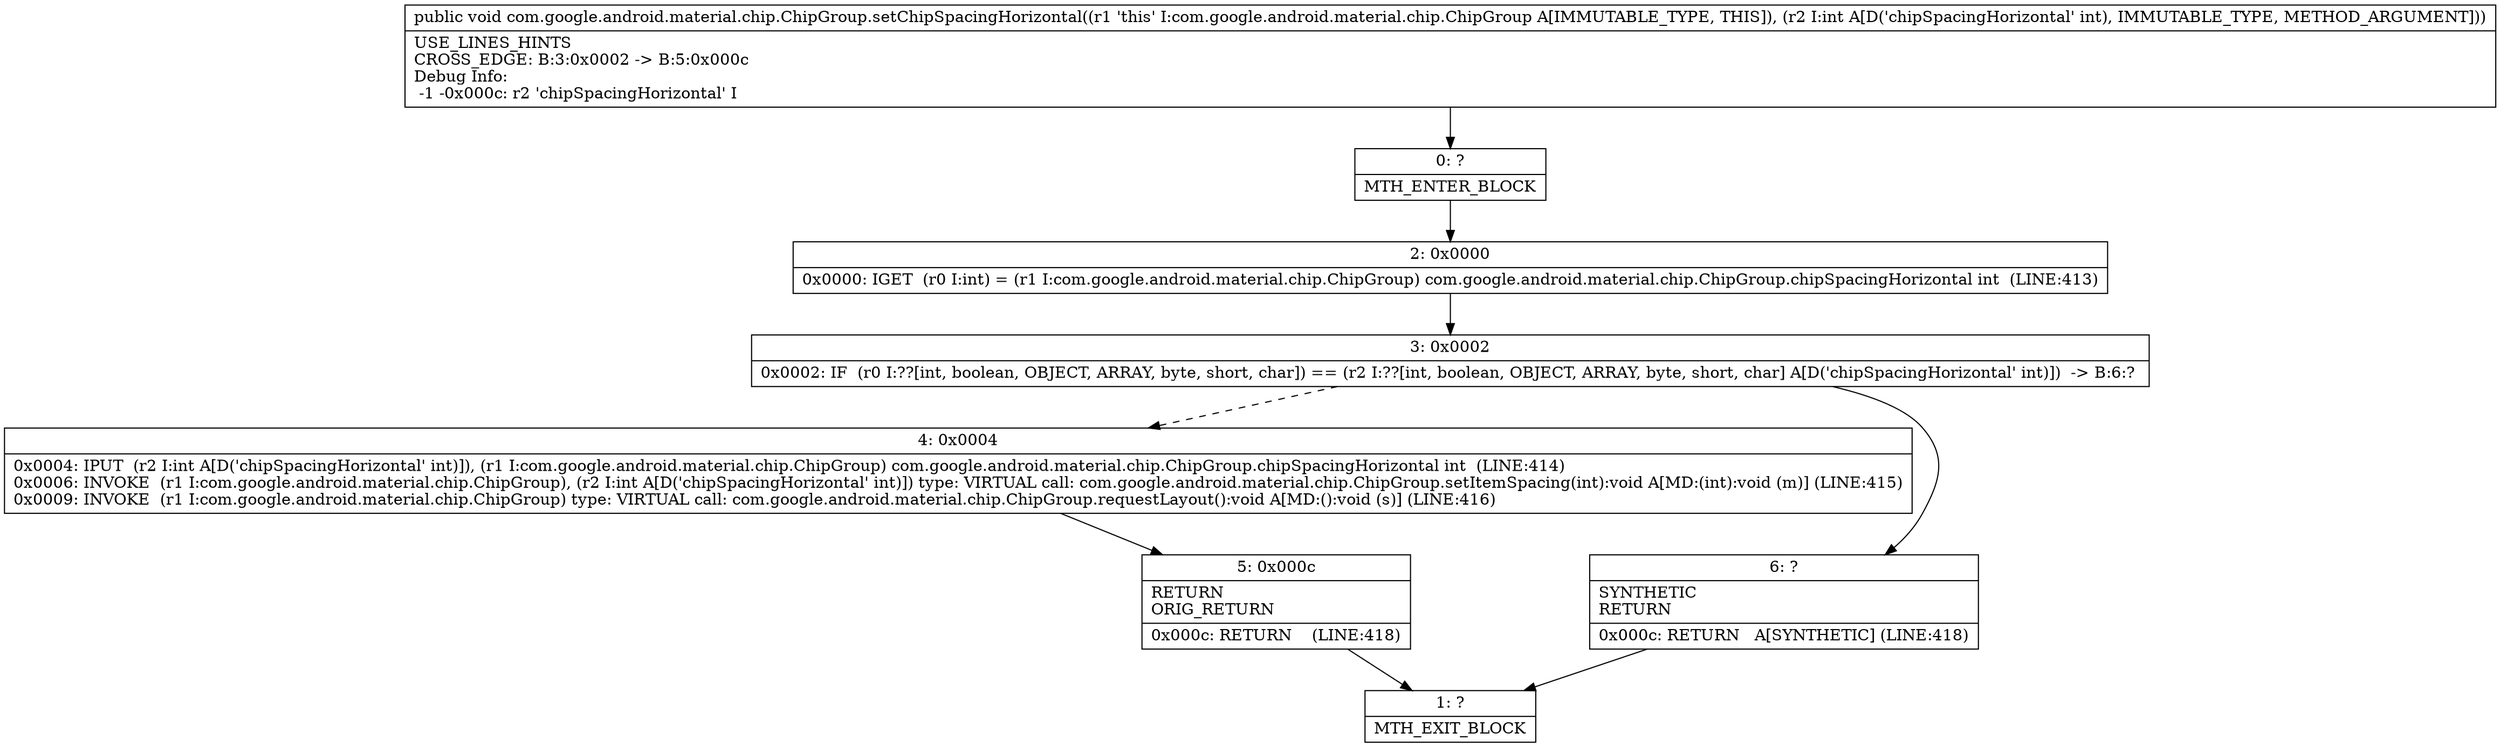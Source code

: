 digraph "CFG forcom.google.android.material.chip.ChipGroup.setChipSpacingHorizontal(I)V" {
Node_0 [shape=record,label="{0\:\ ?|MTH_ENTER_BLOCK\l}"];
Node_2 [shape=record,label="{2\:\ 0x0000|0x0000: IGET  (r0 I:int) = (r1 I:com.google.android.material.chip.ChipGroup) com.google.android.material.chip.ChipGroup.chipSpacingHorizontal int  (LINE:413)\l}"];
Node_3 [shape=record,label="{3\:\ 0x0002|0x0002: IF  (r0 I:??[int, boolean, OBJECT, ARRAY, byte, short, char]) == (r2 I:??[int, boolean, OBJECT, ARRAY, byte, short, char] A[D('chipSpacingHorizontal' int)])  \-\> B:6:? \l}"];
Node_4 [shape=record,label="{4\:\ 0x0004|0x0004: IPUT  (r2 I:int A[D('chipSpacingHorizontal' int)]), (r1 I:com.google.android.material.chip.ChipGroup) com.google.android.material.chip.ChipGroup.chipSpacingHorizontal int  (LINE:414)\l0x0006: INVOKE  (r1 I:com.google.android.material.chip.ChipGroup), (r2 I:int A[D('chipSpacingHorizontal' int)]) type: VIRTUAL call: com.google.android.material.chip.ChipGroup.setItemSpacing(int):void A[MD:(int):void (m)] (LINE:415)\l0x0009: INVOKE  (r1 I:com.google.android.material.chip.ChipGroup) type: VIRTUAL call: com.google.android.material.chip.ChipGroup.requestLayout():void A[MD:():void (s)] (LINE:416)\l}"];
Node_5 [shape=record,label="{5\:\ 0x000c|RETURN\lORIG_RETURN\l|0x000c: RETURN    (LINE:418)\l}"];
Node_1 [shape=record,label="{1\:\ ?|MTH_EXIT_BLOCK\l}"];
Node_6 [shape=record,label="{6\:\ ?|SYNTHETIC\lRETURN\l|0x000c: RETURN   A[SYNTHETIC] (LINE:418)\l}"];
MethodNode[shape=record,label="{public void com.google.android.material.chip.ChipGroup.setChipSpacingHorizontal((r1 'this' I:com.google.android.material.chip.ChipGroup A[IMMUTABLE_TYPE, THIS]), (r2 I:int A[D('chipSpacingHorizontal' int), IMMUTABLE_TYPE, METHOD_ARGUMENT]))  | USE_LINES_HINTS\lCROSS_EDGE: B:3:0x0002 \-\> B:5:0x000c\lDebug Info:\l  \-1 \-0x000c: r2 'chipSpacingHorizontal' I\l}"];
MethodNode -> Node_0;Node_0 -> Node_2;
Node_2 -> Node_3;
Node_3 -> Node_4[style=dashed];
Node_3 -> Node_6;
Node_4 -> Node_5;
Node_5 -> Node_1;
Node_6 -> Node_1;
}

